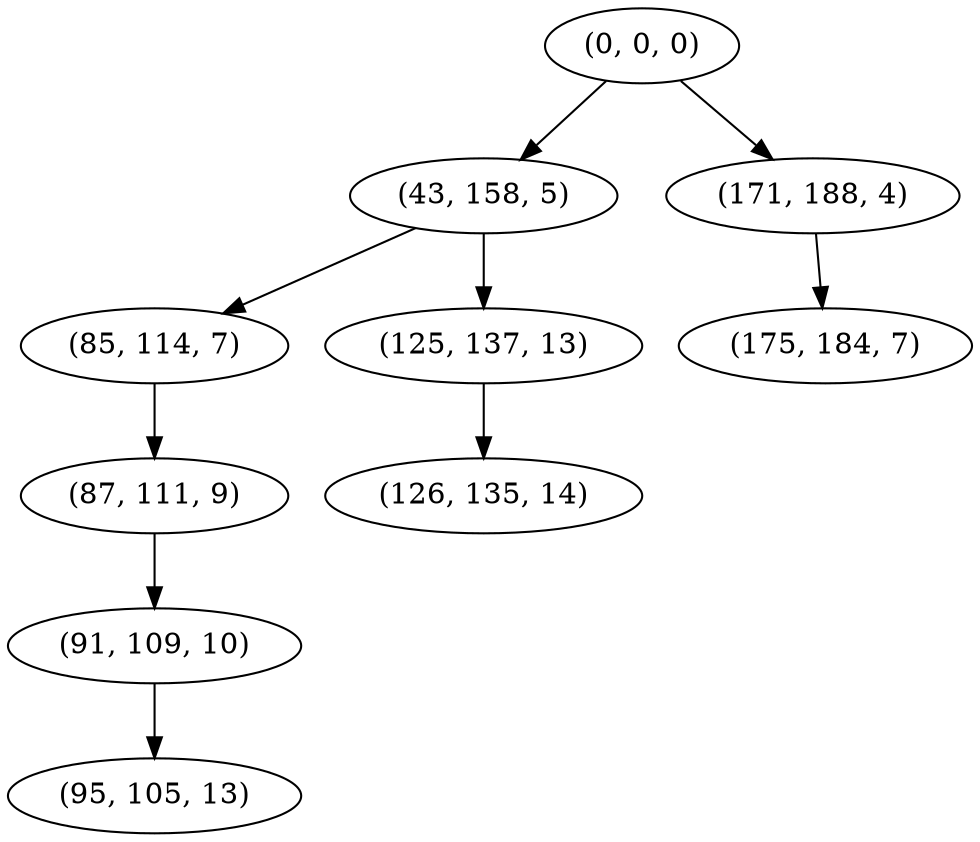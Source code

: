 digraph tree {
    "(0, 0, 0)";
    "(43, 158, 5)";
    "(85, 114, 7)";
    "(87, 111, 9)";
    "(91, 109, 10)";
    "(95, 105, 13)";
    "(125, 137, 13)";
    "(126, 135, 14)";
    "(171, 188, 4)";
    "(175, 184, 7)";
    "(0, 0, 0)" -> "(43, 158, 5)";
    "(0, 0, 0)" -> "(171, 188, 4)";
    "(43, 158, 5)" -> "(85, 114, 7)";
    "(43, 158, 5)" -> "(125, 137, 13)";
    "(85, 114, 7)" -> "(87, 111, 9)";
    "(87, 111, 9)" -> "(91, 109, 10)";
    "(91, 109, 10)" -> "(95, 105, 13)";
    "(125, 137, 13)" -> "(126, 135, 14)";
    "(171, 188, 4)" -> "(175, 184, 7)";
}
